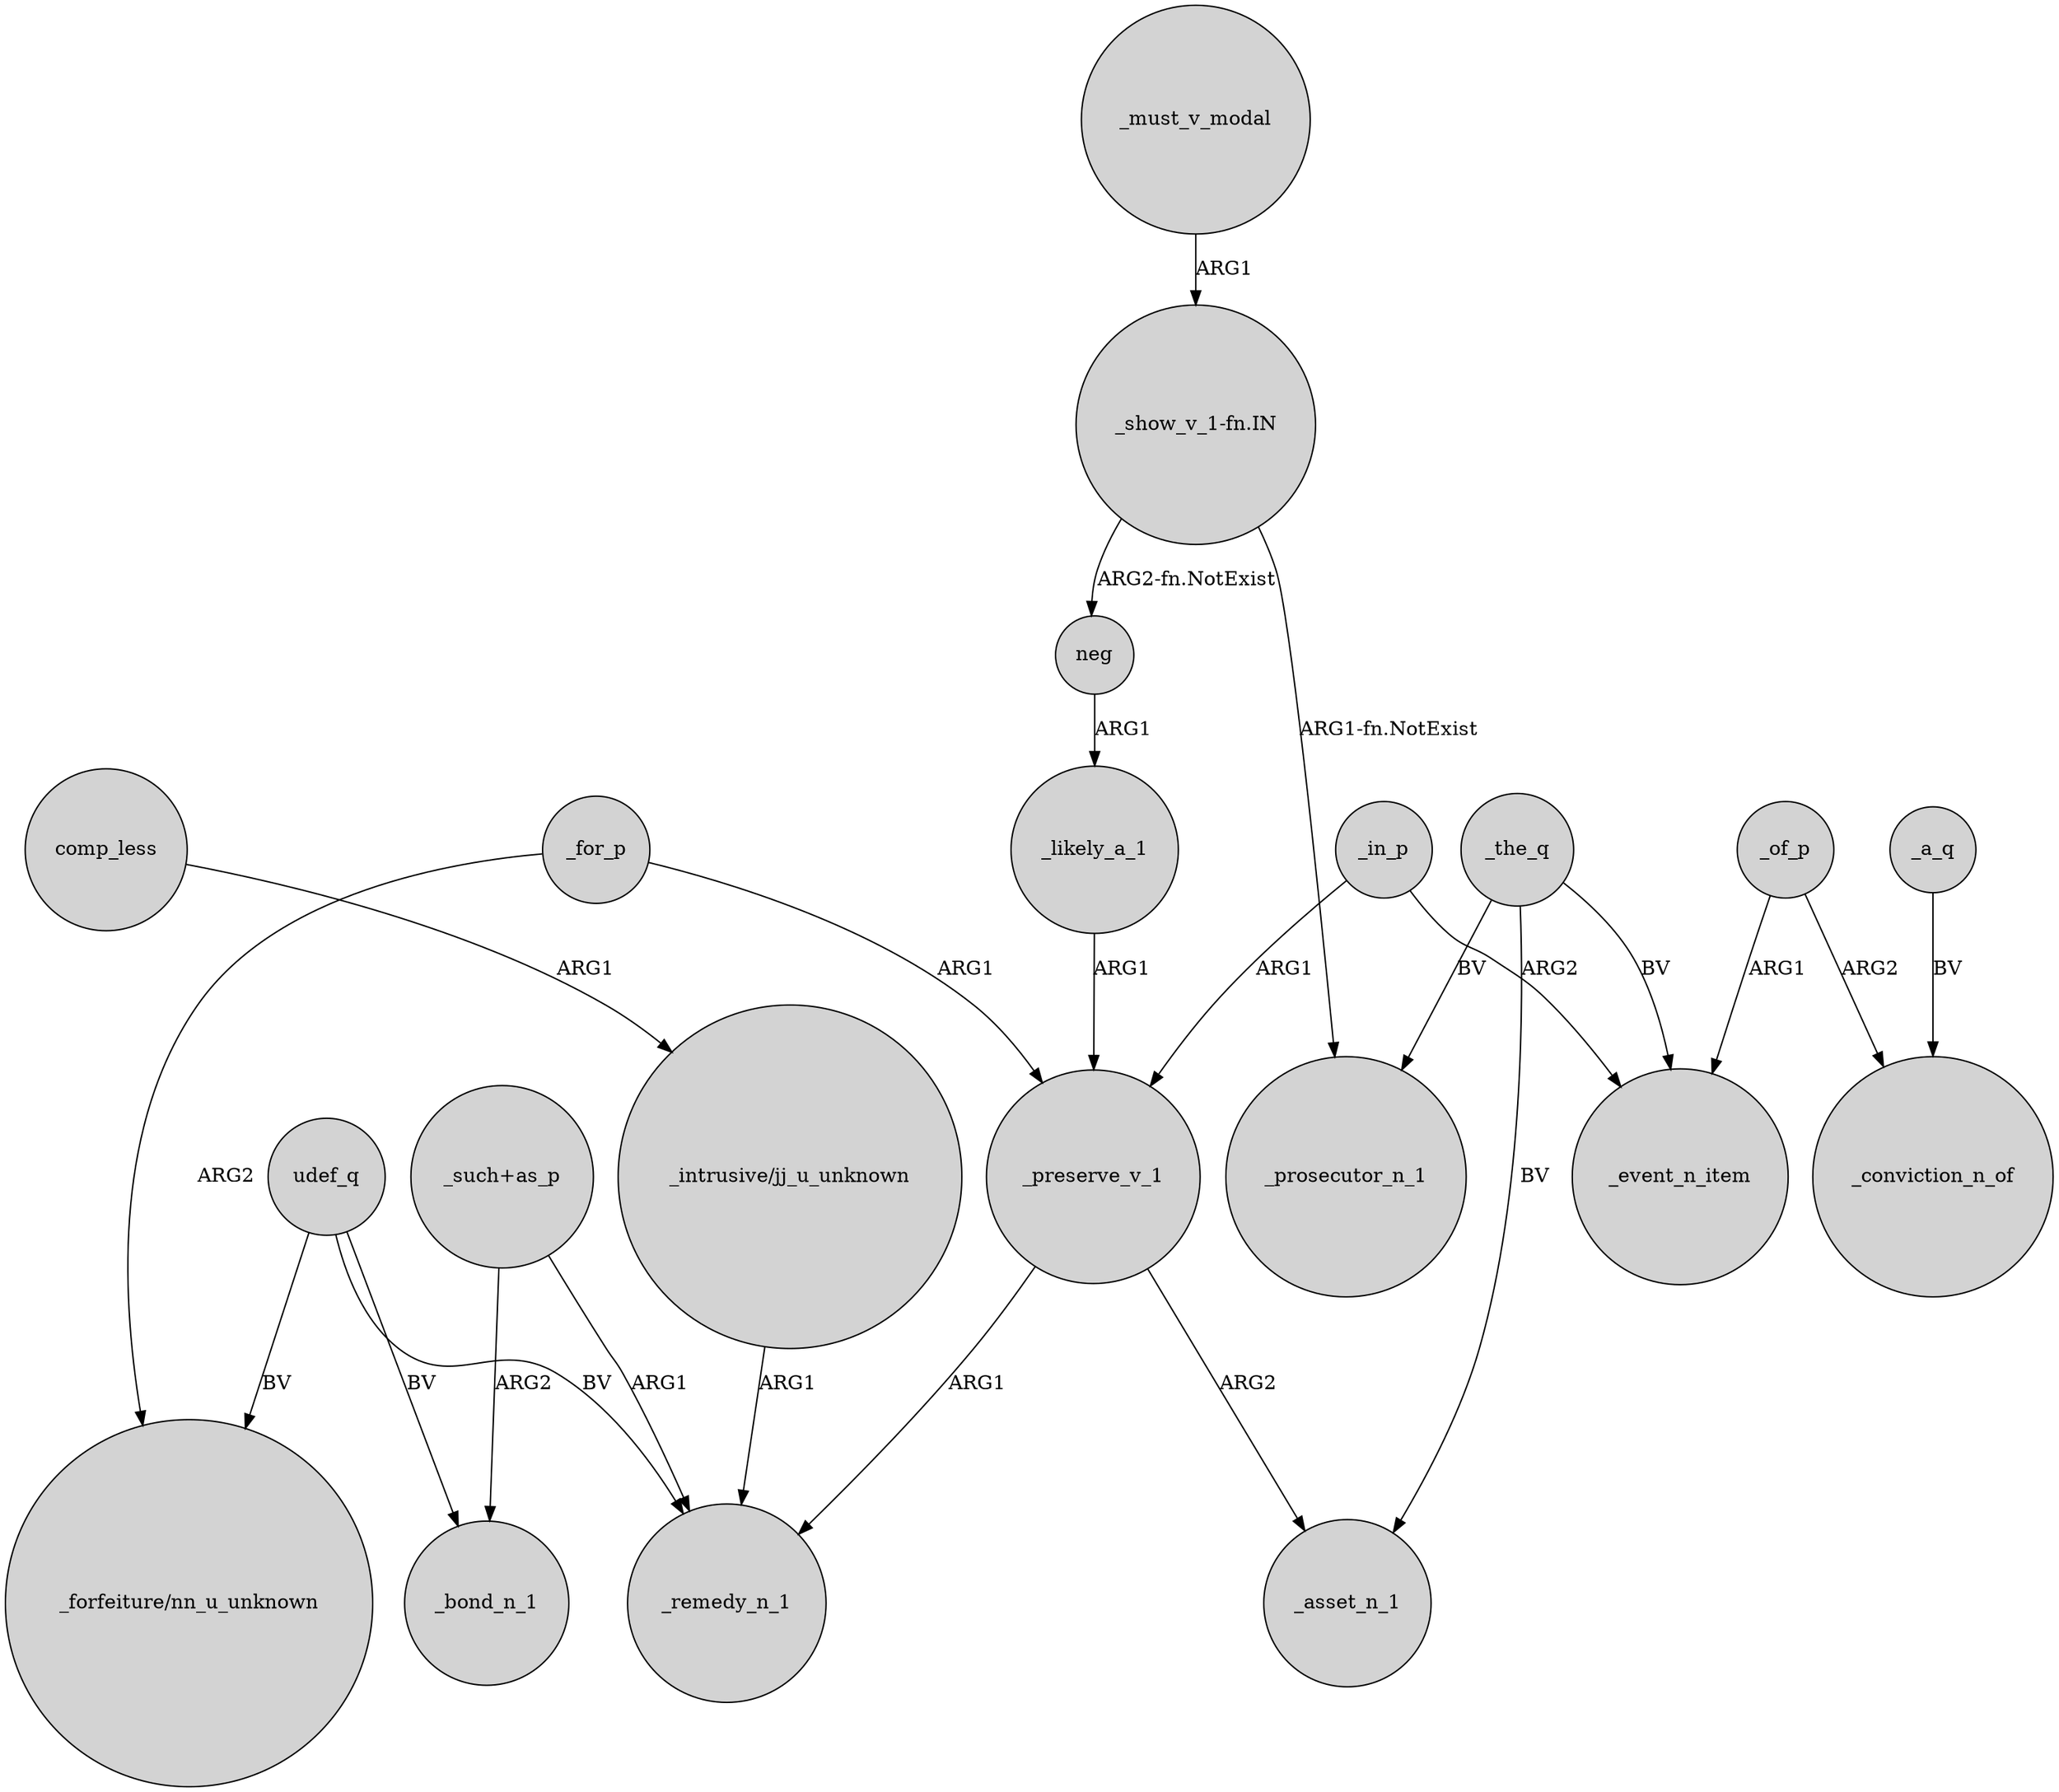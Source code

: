 digraph {
	node [shape=circle style=filled]
	"_such+as_p" -> _remedy_n_1 [label=ARG1]
	udef_q -> _remedy_n_1 [label=BV]
	_in_p -> _event_n_item [label=ARG2]
	_the_q -> _prosecutor_n_1 [label=BV]
	_of_p -> _conviction_n_of [label=ARG2]
	_must_v_modal -> "_show_v_1-fn.IN" [label=ARG1]
	_preserve_v_1 -> _asset_n_1 [label=ARG2]
	_of_p -> _event_n_item [label=ARG1]
	_a_q -> _conviction_n_of [label=BV]
	_preserve_v_1 -> _remedy_n_1 [label=ARG1]
	udef_q -> _bond_n_1 [label=BV]
	neg -> _likely_a_1 [label=ARG1]
	comp_less -> "_intrusive/jj_u_unknown" [label=ARG1]
	udef_q -> "_forfeiture/nn_u_unknown" [label=BV]
	_the_q -> _asset_n_1 [label=BV]
	"_intrusive/jj_u_unknown" -> _remedy_n_1 [label=ARG1]
	"_show_v_1-fn.IN" -> neg [label="ARG2-fn.NotExist"]
	_likely_a_1 -> _preserve_v_1 [label=ARG1]
	_for_p -> "_forfeiture/nn_u_unknown" [label=ARG2]
	"_such+as_p" -> _bond_n_1 [label=ARG2]
	_in_p -> _preserve_v_1 [label=ARG1]
	"_show_v_1-fn.IN" -> _prosecutor_n_1 [label="ARG1-fn.NotExist"]
	_for_p -> _preserve_v_1 [label=ARG1]
	_the_q -> _event_n_item [label=BV]
}
